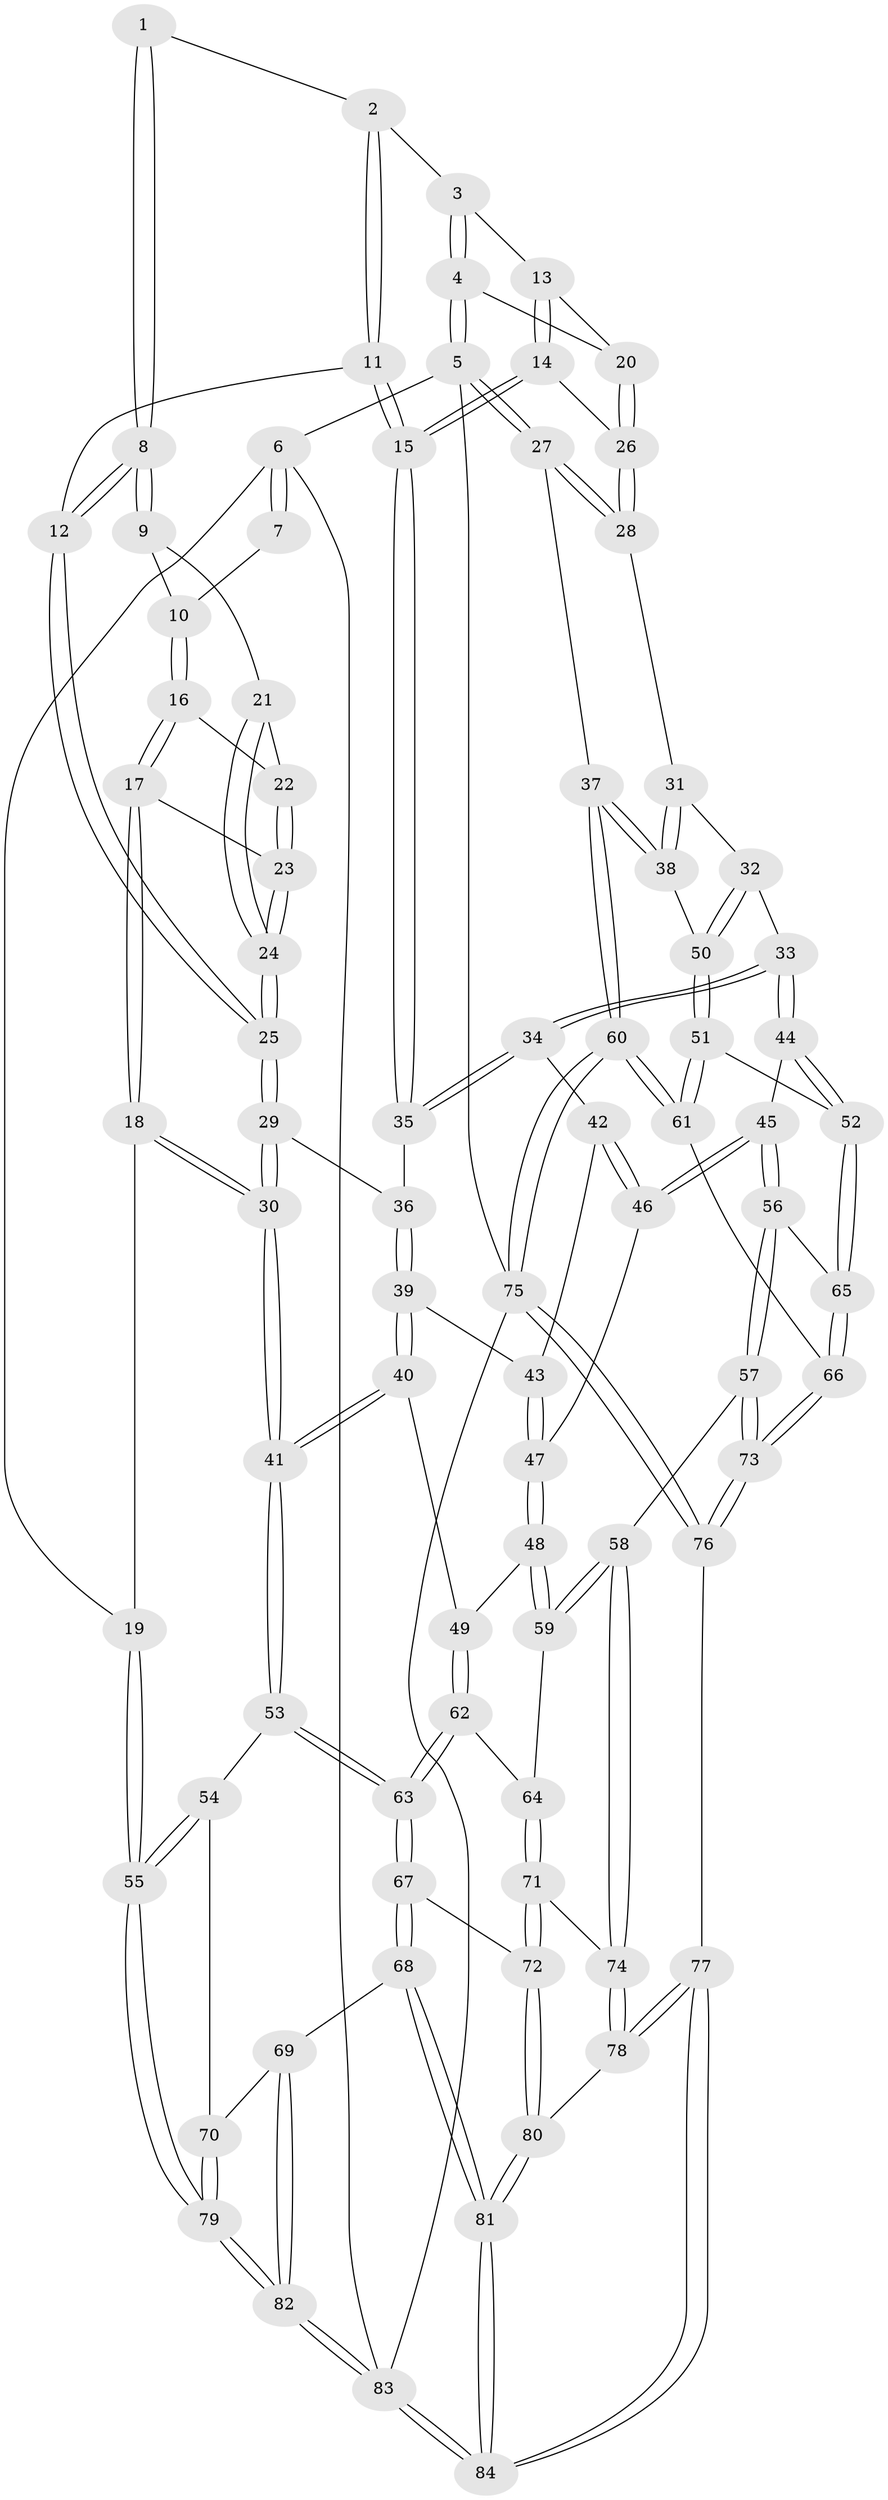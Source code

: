 // Generated by graph-tools (version 1.1) at 2025/27/03/09/25 03:27:14]
// undirected, 84 vertices, 207 edges
graph export_dot {
graph [start="1"]
  node [color=gray90,style=filled];
  1 [pos="+0.5812501731724039+0"];
  2 [pos="+0.5922138955982222+0"];
  3 [pos="+0.6057711024244645+0"];
  4 [pos="+1+0"];
  5 [pos="+1+0"];
  6 [pos="+0+0"];
  7 [pos="+0.2122568959881138+0"];
  8 [pos="+0.42426766056740567+0.14488211019471328"];
  9 [pos="+0.3768751869874224+0.13206598558387747"];
  10 [pos="+0.22373265948206733+0"];
  11 [pos="+0.5555570776963633+0.24191311023173195"];
  12 [pos="+0.44997657172940847+0.18633825559295725"];
  13 [pos="+0.6841274054233093+0.011567545747757374"];
  14 [pos="+0.7141470612700304+0.22806554093022754"];
  15 [pos="+0.6126942436376296+0.31928758914799293"];
  16 [pos="+0.19016559112798861+0.09437877312104259"];
  17 [pos="+0.13599188405632287+0.18915010321690373"];
  18 [pos="+0+0.33060875962348873"];
  19 [pos="+0+0.3119960921419535"];
  20 [pos="+0.8692663130284851+0.11925290772263634"];
  21 [pos="+0.3363526771694171+0.16244843518169902"];
  22 [pos="+0.2647883479312884+0.1486891126323241"];
  23 [pos="+0.2832528649844485+0.24072432293048468"];
  24 [pos="+0.3037385837546574+0.25611892077571363"];
  25 [pos="+0.3246250930525257+0.30510345181096554"];
  26 [pos="+0.8565241331347422+0.20621828977124357"];
  27 [pos="+1+0.3159109213988467"];
  28 [pos="+0.9586944924307788+0.29112765160524484"];
  29 [pos="+0.32135493555860345+0.3615465196257183"];
  30 [pos="+0.1964763649498016+0.4765104051855829"];
  31 [pos="+0.8505687492223486+0.4090804900800335"];
  32 [pos="+0.7035615380934556+0.4425435524390765"];
  33 [pos="+0.6931832421459536+0.44022606305011686"];
  34 [pos="+0.6331997899100564+0.3838321096591525"];
  35 [pos="+0.6088302140648042+0.34721229864928826"];
  36 [pos="+0.5303697139208862+0.3757463319724979"];
  37 [pos="+1+0.5681847932743506"];
  38 [pos="+0.9256107407353337+0.5304966924554363"];
  39 [pos="+0.4457342954670312+0.5213469824945866"];
  40 [pos="+0.3638280555510269+0.5399705836887612"];
  41 [pos="+0.2104917960284011+0.5193992002664901"];
  42 [pos="+0.5542293749104958+0.5341102226205842"];
  43 [pos="+0.4540416667669023+0.5302645292169074"];
  44 [pos="+0.6730278217265546+0.5452146323888749"];
  45 [pos="+0.629427090849592+0.6239342608666498"];
  46 [pos="+0.5448362777037647+0.5775372100818686"];
  47 [pos="+0.49854475356653294+0.6004889341433646"];
  48 [pos="+0.4947882925508445+0.6131305875434936"];
  49 [pos="+0.43459777385019616+0.6349425785717937"];
  50 [pos="+0.8316394867344901+0.5855371406390494"];
  51 [pos="+0.8231087047492579+0.644965874956343"];
  52 [pos="+0.7743157587587255+0.6637498770652324"];
  53 [pos="+0.20441428133488793+0.5822858671957557"];
  54 [pos="+0.1402918315631021+0.6480827546349486"];
  55 [pos="+0+0.7726950614552188"];
  56 [pos="+0.6281567529867923+0.6999918353805886"];
  57 [pos="+0.6087949539305381+0.7317001579272305"];
  58 [pos="+0.5796113760871578+0.7420943399110482"];
  59 [pos="+0.5506742566051741+0.7236310850936676"];
  60 [pos="+1+0.8309077586311989"];
  61 [pos="+0.9590652075316005+0.7649281490829257"];
  62 [pos="+0.40011337945123265+0.7073669754983085"];
  63 [pos="+0.29343765952801+0.6988522492335655"];
  64 [pos="+0.4062919016439932+0.7121347524999359"];
  65 [pos="+0.7713744532636694+0.6663311911795959"];
  66 [pos="+0.7616050918947342+0.8268126185706915"];
  67 [pos="+0.28750765361660285+0.793353593998333"];
  68 [pos="+0.2165902871209491+0.917315832731877"];
  69 [pos="+0.19940603683982625+0.907453164150832"];
  70 [pos="+0.13178224019056872+0.8189933838138841"];
  71 [pos="+0.4304208449648609+0.8368139194875809"];
  72 [pos="+0.4259389806835359+0.8443287477230986"];
  73 [pos="+0.7436095958994348+0.8412222579179767"];
  74 [pos="+0.5637539765415494+0.7751016121589218"];
  75 [pos="+1+1"];
  76 [pos="+0.7025194126911546+1"];
  77 [pos="+0.625475373373088+1"];
  78 [pos="+0.5776230773970773+1"];
  79 [pos="+0+0.8220810881700767"];
  80 [pos="+0.42593544353997365+0.8481933013122704"];
  81 [pos="+0.26524920489145853+1"];
  82 [pos="+0+0.9883658099096927"];
  83 [pos="+0+1"];
  84 [pos="+0.292188758381475+1"];
  1 -- 2;
  1 -- 8;
  1 -- 8;
  2 -- 3;
  2 -- 11;
  2 -- 11;
  3 -- 4;
  3 -- 4;
  3 -- 13;
  4 -- 5;
  4 -- 5;
  4 -- 20;
  5 -- 6;
  5 -- 27;
  5 -- 27;
  5 -- 75;
  6 -- 7;
  6 -- 7;
  6 -- 19;
  6 -- 83;
  7 -- 10;
  8 -- 9;
  8 -- 9;
  8 -- 12;
  8 -- 12;
  9 -- 10;
  9 -- 21;
  10 -- 16;
  10 -- 16;
  11 -- 12;
  11 -- 15;
  11 -- 15;
  12 -- 25;
  12 -- 25;
  13 -- 14;
  13 -- 14;
  13 -- 20;
  14 -- 15;
  14 -- 15;
  14 -- 26;
  15 -- 35;
  15 -- 35;
  16 -- 17;
  16 -- 17;
  16 -- 22;
  17 -- 18;
  17 -- 18;
  17 -- 23;
  18 -- 19;
  18 -- 30;
  18 -- 30;
  19 -- 55;
  19 -- 55;
  20 -- 26;
  20 -- 26;
  21 -- 22;
  21 -- 24;
  21 -- 24;
  22 -- 23;
  22 -- 23;
  23 -- 24;
  23 -- 24;
  24 -- 25;
  24 -- 25;
  25 -- 29;
  25 -- 29;
  26 -- 28;
  26 -- 28;
  27 -- 28;
  27 -- 28;
  27 -- 37;
  28 -- 31;
  29 -- 30;
  29 -- 30;
  29 -- 36;
  30 -- 41;
  30 -- 41;
  31 -- 32;
  31 -- 38;
  31 -- 38;
  32 -- 33;
  32 -- 50;
  32 -- 50;
  33 -- 34;
  33 -- 34;
  33 -- 44;
  33 -- 44;
  34 -- 35;
  34 -- 35;
  34 -- 42;
  35 -- 36;
  36 -- 39;
  36 -- 39;
  37 -- 38;
  37 -- 38;
  37 -- 60;
  37 -- 60;
  38 -- 50;
  39 -- 40;
  39 -- 40;
  39 -- 43;
  40 -- 41;
  40 -- 41;
  40 -- 49;
  41 -- 53;
  41 -- 53;
  42 -- 43;
  42 -- 46;
  42 -- 46;
  43 -- 47;
  43 -- 47;
  44 -- 45;
  44 -- 52;
  44 -- 52;
  45 -- 46;
  45 -- 46;
  45 -- 56;
  45 -- 56;
  46 -- 47;
  47 -- 48;
  47 -- 48;
  48 -- 49;
  48 -- 59;
  48 -- 59;
  49 -- 62;
  49 -- 62;
  50 -- 51;
  50 -- 51;
  51 -- 52;
  51 -- 61;
  51 -- 61;
  52 -- 65;
  52 -- 65;
  53 -- 54;
  53 -- 63;
  53 -- 63;
  54 -- 55;
  54 -- 55;
  54 -- 70;
  55 -- 79;
  55 -- 79;
  56 -- 57;
  56 -- 57;
  56 -- 65;
  57 -- 58;
  57 -- 73;
  57 -- 73;
  58 -- 59;
  58 -- 59;
  58 -- 74;
  58 -- 74;
  59 -- 64;
  60 -- 61;
  60 -- 61;
  60 -- 75;
  60 -- 75;
  61 -- 66;
  62 -- 63;
  62 -- 63;
  62 -- 64;
  63 -- 67;
  63 -- 67;
  64 -- 71;
  64 -- 71;
  65 -- 66;
  65 -- 66;
  66 -- 73;
  66 -- 73;
  67 -- 68;
  67 -- 68;
  67 -- 72;
  68 -- 69;
  68 -- 81;
  68 -- 81;
  69 -- 70;
  69 -- 82;
  69 -- 82;
  70 -- 79;
  70 -- 79;
  71 -- 72;
  71 -- 72;
  71 -- 74;
  72 -- 80;
  72 -- 80;
  73 -- 76;
  73 -- 76;
  74 -- 78;
  74 -- 78;
  75 -- 76;
  75 -- 76;
  75 -- 83;
  76 -- 77;
  77 -- 78;
  77 -- 78;
  77 -- 84;
  77 -- 84;
  78 -- 80;
  79 -- 82;
  79 -- 82;
  80 -- 81;
  80 -- 81;
  81 -- 84;
  81 -- 84;
  82 -- 83;
  82 -- 83;
  83 -- 84;
  83 -- 84;
}
